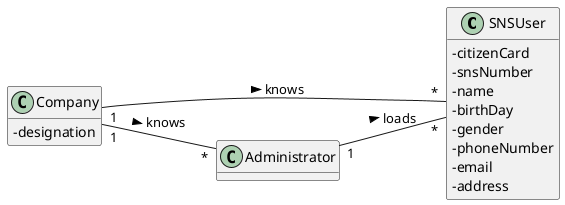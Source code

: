 @startuml
hide methods
left to right direction
skinparam classAttributeIconSize 0

class SNSUser {
  - citizenCard
  - snsNumber
  - name
  - birthDay
  - gender
  - phoneNumber
  - email
  - address
}

class Company {
  - designation
}

class Administrator {}



Company "1" -- "*" Administrator : knows >
Administrator "1" -- "*" SNSUser : loads >
Company "1" -- "*" SNSUser : knows >



@enduml